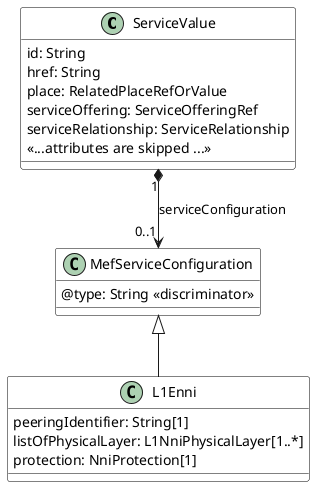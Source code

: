 @startuml
skinparam {
    ClassBackgroundColor White
    ClassBorderColor Black
}

class ServiceValue {
    id: String
    href: String
    place: RelatedPlaceRefOrValue
    serviceOffering: ServiceOfferingRef
    serviceRelationship: ServiceRelationship
    << ...attributes are skipped ...>>
}

class MefServiceConfiguration {
    @type: String <<discriminator>>
}

class L1Enni {
    peeringIdentifier: String[1]
    listOfPhysicalLayer: L1NniPhysicalLayer[1..*]
    protection: NniProtection[1]
}

MefServiceConfiguration <|-- L1Enni
ServiceValue "1" *--> "0..1" MefServiceConfiguration: serviceConfiguration

@enduml